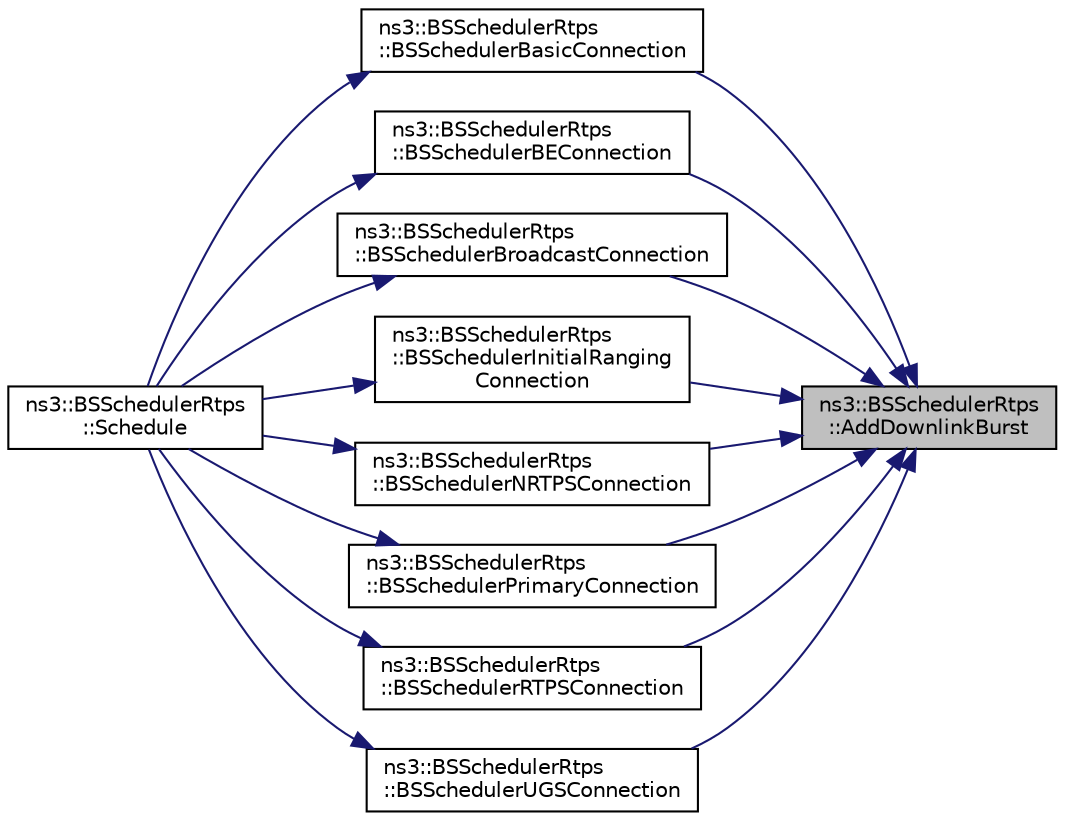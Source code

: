 digraph "ns3::BSSchedulerRtps::AddDownlinkBurst"
{
 // LATEX_PDF_SIZE
  edge [fontname="Helvetica",fontsize="10",labelfontname="Helvetica",labelfontsize="10"];
  node [fontname="Helvetica",fontsize="10",shape=record];
  rankdir="RL";
  Node1 [label="ns3::BSSchedulerRtps\l::AddDownlinkBurst",height=0.2,width=0.4,color="black", fillcolor="grey75", style="filled", fontcolor="black",tooltip="This function adds a downlink burst to the list of downlink bursts scheduled for the next downlink su..."];
  Node1 -> Node2 [dir="back",color="midnightblue",fontsize="10",style="solid",fontname="Helvetica"];
  Node2 [label="ns3::BSSchedulerRtps\l::BSSchedulerBasicConnection",height=0.2,width=0.4,color="black", fillcolor="white", style="filled",URL="$classns3_1_1_b_s_scheduler_rtps.html#a9245c54c83bcde5e7178dacbbfc745c6",tooltip="schedules the basic connections"];
  Node2 -> Node3 [dir="back",color="midnightblue",fontsize="10",style="solid",fontname="Helvetica"];
  Node3 [label="ns3::BSSchedulerRtps\l::Schedule",height=0.2,width=0.4,color="black", fillcolor="white", style="filled",URL="$classns3_1_1_b_s_scheduler_rtps.html#a311c9c524b1a898c72afa35a9d7ac0dc",tooltip="Schedule function."];
  Node1 -> Node4 [dir="back",color="midnightblue",fontsize="10",style="solid",fontname="Helvetica"];
  Node4 [label="ns3::BSSchedulerRtps\l::BSSchedulerBEConnection",height=0.2,width=0.4,color="black", fillcolor="white", style="filled",URL="$classns3_1_1_b_s_scheduler_rtps.html#a74fd827556c1b6f8b58ecdb2720a36d5",tooltip="schedules the BE connection"];
  Node4 -> Node3 [dir="back",color="midnightblue",fontsize="10",style="solid",fontname="Helvetica"];
  Node1 -> Node5 [dir="back",color="midnightblue",fontsize="10",style="solid",fontname="Helvetica"];
  Node5 [label="ns3::BSSchedulerRtps\l::BSSchedulerBroadcastConnection",height=0.2,width=0.4,color="black", fillcolor="white", style="filled",URL="$classns3_1_1_b_s_scheduler_rtps.html#ad041a6417c9cf0ddc40116ac877015ab",tooltip="schedules the broadcast connections"];
  Node5 -> Node3 [dir="back",color="midnightblue",fontsize="10",style="solid",fontname="Helvetica"];
  Node1 -> Node6 [dir="back",color="midnightblue",fontsize="10",style="solid",fontname="Helvetica"];
  Node6 [label="ns3::BSSchedulerRtps\l::BSSchedulerInitialRanging\lConnection",height=0.2,width=0.4,color="black", fillcolor="white", style="filled",URL="$classns3_1_1_b_s_scheduler_rtps.html#aa679d00c7063da179a3d2401e4a37f8e",tooltip="schedules the IR connections"];
  Node6 -> Node3 [dir="back",color="midnightblue",fontsize="10",style="solid",fontname="Helvetica"];
  Node1 -> Node7 [dir="back",color="midnightblue",fontsize="10",style="solid",fontname="Helvetica"];
  Node7 [label="ns3::BSSchedulerRtps\l::BSSchedulerNRTPSConnection",height=0.2,width=0.4,color="black", fillcolor="white", style="filled",URL="$classns3_1_1_b_s_scheduler_rtps.html#ae148375221d20545e3f54ac024c933c4",tooltip="schedules the NRTPS connections"];
  Node7 -> Node3 [dir="back",color="midnightblue",fontsize="10",style="solid",fontname="Helvetica"];
  Node1 -> Node8 [dir="back",color="midnightblue",fontsize="10",style="solid",fontname="Helvetica"];
  Node8 [label="ns3::BSSchedulerRtps\l::BSSchedulerPrimaryConnection",height=0.2,width=0.4,color="black", fillcolor="white", style="filled",URL="$classns3_1_1_b_s_scheduler_rtps.html#a2bd7697f2451b3fa6865c858e7c2556f",tooltip="schedules the primary connection"];
  Node8 -> Node3 [dir="back",color="midnightblue",fontsize="10",style="solid",fontname="Helvetica"];
  Node1 -> Node9 [dir="back",color="midnightblue",fontsize="10",style="solid",fontname="Helvetica"];
  Node9 [label="ns3::BSSchedulerRtps\l::BSSchedulerRTPSConnection",height=0.2,width=0.4,color="black", fillcolor="white", style="filled",URL="$classns3_1_1_b_s_scheduler_rtps.html#acb75718835482da98c9b7eafc756dc4c",tooltip="Downlink Scheduler for rtPS connections."];
  Node9 -> Node3 [dir="back",color="midnightblue",fontsize="10",style="solid",fontname="Helvetica"];
  Node1 -> Node10 [dir="back",color="midnightblue",fontsize="10",style="solid",fontname="Helvetica"];
  Node10 [label="ns3::BSSchedulerRtps\l::BSSchedulerUGSConnection",height=0.2,width=0.4,color="black", fillcolor="white", style="filled",URL="$classns3_1_1_b_s_scheduler_rtps.html#a71243a521e00bd88f39b681a0f14ed91",tooltip="schedules the UGS connection"];
  Node10 -> Node3 [dir="back",color="midnightblue",fontsize="10",style="solid",fontname="Helvetica"];
}
